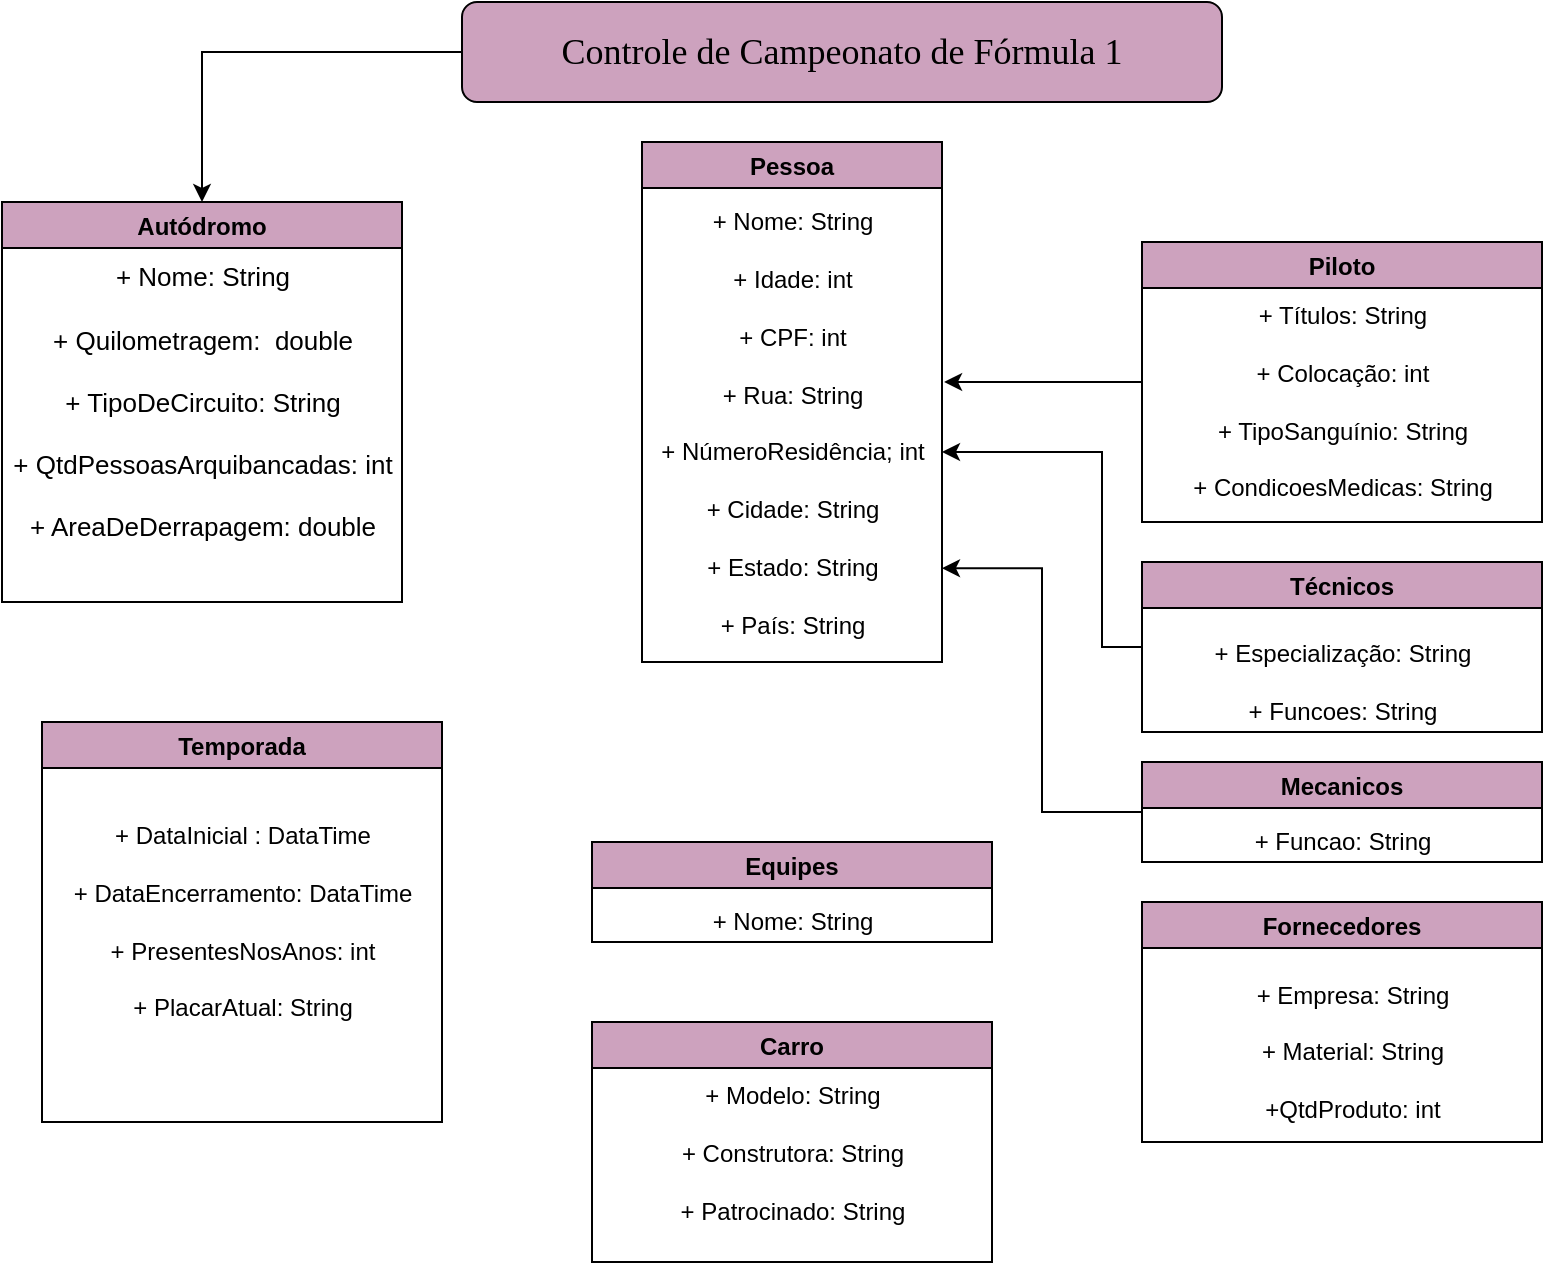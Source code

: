 <mxfile version="13.9.9" type="github">
  <diagram id="v_OnPcMUxKcqbrQeODKX" name="Page-1">
    <mxGraphModel dx="798" dy="492" grid="1" gridSize="10" guides="1" tooltips="1" connect="1" arrows="1" fold="1" page="1" pageScale="1" pageWidth="827" pageHeight="1169" math="0" shadow="0">
      <root>
        <mxCell id="0" />
        <mxCell id="1" parent="0" />
        <mxCell id="wzeUZaDkVCDDPzkDgoVB-8" style="edgeStyle=orthogonalEdgeStyle;rounded=0;orthogonalLoop=1;jettySize=auto;html=1;entryX=0.5;entryY=0;entryDx=0;entryDy=0;" parent="1" source="wzeUZaDkVCDDPzkDgoVB-2" target="wzeUZaDkVCDDPzkDgoVB-4" edge="1">
          <mxGeometry relative="1" as="geometry" />
        </mxCell>
        <mxCell id="wzeUZaDkVCDDPzkDgoVB-2" value="&lt;h2&gt;&lt;font face=&quot;Garamond&quot;&gt;&lt;span style=&quot;font-weight: normal&quot;&gt;Controle de Campeonato de Fórmula 1&lt;/span&gt;&lt;/font&gt;&lt;/h2&gt;" style="rounded=1;whiteSpace=wrap;html=1;fillColor=#CDA2BE;" parent="1" vertex="1">
          <mxGeometry x="270" y="60" width="380" height="50" as="geometry" />
        </mxCell>
        <mxCell id="wzeUZaDkVCDDPzkDgoVB-4" value="Autódromo" style="swimlane;fillColor=#CDA2BE;" parent="1" vertex="1">
          <mxGeometry x="40" y="160" width="200" height="200" as="geometry" />
        </mxCell>
        <mxCell id="wzeUZaDkVCDDPzkDgoVB-6" value="&lt;div style=&quot;font-size: 13px&quot;&gt;&lt;font style=&quot;font-size: 13px&quot;&gt;+ Nome: String&lt;br&gt;&lt;/font&gt;&lt;/div&gt;&lt;div style=&quot;font-size: 13px&quot;&gt;&lt;font style=&quot;font-size: 13px&quot;&gt;&lt;br&gt;&lt;/font&gt;&lt;/div&gt;&lt;div style=&quot;font-size: 13px&quot;&gt;&lt;font style=&quot;font-size: 13px&quot;&gt;+ Quilometragem:&amp;nbsp; double&lt;/font&gt;&lt;/div&gt;&lt;div style=&quot;font-size: 13px&quot;&gt;&lt;font style=&quot;font-size: 13px&quot;&gt;&lt;br&gt;&lt;/font&gt;&lt;/div&gt;&lt;div style=&quot;font-size: 13px&quot;&gt;&lt;font style=&quot;font-size: 13px&quot;&gt;+ TipoDeCircuito: String&lt;/font&gt;&lt;/div&gt;&lt;div style=&quot;font-size: 13px&quot;&gt;&lt;font style=&quot;font-size: 13px&quot;&gt;&lt;br&gt;&lt;/font&gt;&lt;/div&gt;&lt;div style=&quot;font-size: 13px&quot;&gt;&lt;font style=&quot;font-size: 13px&quot;&gt;+ QtdPessoasArquibancadas: int&lt;/font&gt;&lt;/div&gt;&lt;div style=&quot;font-size: 13px&quot;&gt;&lt;font style=&quot;font-size: 13px&quot;&gt;&lt;br&gt;&lt;/font&gt;&lt;/div&gt;&lt;div style=&quot;font-size: 13px&quot;&gt;&lt;font style=&quot;font-size: 13px&quot;&gt;+ AreaDeDerrapagem: double&lt;br&gt;&lt;/font&gt;&lt;/div&gt;" style="text;html=1;align=center;verticalAlign=middle;resizable=0;points=[];autosize=1;" parent="wzeUZaDkVCDDPzkDgoVB-4" vertex="1">
          <mxGeometry y="35" width="200" height="130" as="geometry" />
        </mxCell>
        <mxCell id="wzeUZaDkVCDDPzkDgoVB-9" value="Temporada" style="swimlane;fillColor=#CDA2BE;" parent="1" vertex="1">
          <mxGeometry x="60" y="420" width="200" height="200" as="geometry" />
        </mxCell>
        <mxCell id="wzeUZaDkVCDDPzkDgoVB-10" value="&lt;div&gt;+ DataInicial : DataTime&lt;/div&gt;&lt;div&gt;&lt;br&gt;&lt;/div&gt;&lt;div&gt;+ DataEncerramento: DataTime&lt;/div&gt;&lt;div&gt;&lt;br&gt;&lt;/div&gt;&lt;div&gt;+ PresentesNosAnos: int&lt;/div&gt;&lt;div&gt;&lt;br&gt;&lt;/div&gt;&lt;div&gt;+ PlacarAtual: String&lt;br&gt;&lt;/div&gt;" style="text;html=1;align=center;verticalAlign=middle;resizable=0;points=[];autosize=1;" parent="wzeUZaDkVCDDPzkDgoVB-9" vertex="1">
          <mxGeometry x="10" y="50" width="180" height="100" as="geometry" />
        </mxCell>
        <mxCell id="tKAzST4WF3AaA8PG3MqN-1" style="edgeStyle=orthogonalEdgeStyle;rounded=0;orthogonalLoop=1;jettySize=auto;html=1;entryX=1.007;entryY=0.354;entryDx=0;entryDy=0;entryPerimeter=0;" edge="1" parent="1" source="wzeUZaDkVCDDPzkDgoVB-11" target="wzeUZaDkVCDDPzkDgoVB-14">
          <mxGeometry relative="1" as="geometry" />
        </mxCell>
        <mxCell id="wzeUZaDkVCDDPzkDgoVB-11" value="Piloto" style="swimlane;fillColor=#CDA2BE;" parent="1" vertex="1">
          <mxGeometry x="610" y="180" width="200" height="140" as="geometry" />
        </mxCell>
        <mxCell id="wzeUZaDkVCDDPzkDgoVB-18" value="&lt;div&gt;+ Títulos: String&lt;/div&gt;&lt;div&gt;&lt;br&gt;&lt;/div&gt;&lt;div&gt;+ Colocação: int&lt;/div&gt;&lt;div&gt;&lt;br&gt;&lt;/div&gt;&lt;div&gt;+ TipoSanguínio: String&lt;/div&gt;&lt;div&gt;&lt;br&gt;&lt;/div&gt;&lt;div&gt;+ CondicoesMedicas: String&lt;br&gt;&lt;/div&gt;" style="text;html=1;align=center;verticalAlign=middle;resizable=0;points=[];autosize=1;" parent="wzeUZaDkVCDDPzkDgoVB-11" vertex="1">
          <mxGeometry x="15" y="30" width="170" height="100" as="geometry" />
        </mxCell>
        <mxCell id="wzeUZaDkVCDDPzkDgoVB-13" value="Pessoa" style="swimlane;fillColor=#CDA2BE;" parent="1" vertex="1">
          <mxGeometry x="360" y="130" width="150" height="260" as="geometry" />
        </mxCell>
        <mxCell id="wzeUZaDkVCDDPzkDgoVB-14" value="&lt;div&gt;+ Nome: String&lt;/div&gt;&lt;div&gt;&lt;br&gt;&lt;/div&gt;&lt;div&gt;+ Idade: int&lt;/div&gt;&lt;div&gt;&lt;br&gt;&lt;/div&gt;&lt;div&gt;+ CPF: int&lt;/div&gt;&lt;div&gt;&lt;br&gt;&lt;/div&gt;&lt;div&gt;+ Rua: String&lt;/div&gt;&lt;div&gt;&lt;br&gt;&lt;/div&gt;&lt;div&gt;+ NúmeroResidência; int&lt;/div&gt;&lt;div&gt;&lt;br&gt;&lt;/div&gt;&lt;div&gt;+ Cidade: String&lt;/div&gt;&lt;div&gt;&lt;br&gt;&lt;/div&gt;&lt;div&gt;+ Estado: String&lt;/div&gt;&lt;div&gt;&lt;br&gt;&lt;/div&gt;&lt;div&gt;+ País: String&lt;br&gt;&lt;/div&gt;&lt;div&gt;&lt;br&gt;&lt;/div&gt;&lt;div&gt;&lt;br&gt;&lt;/div&gt;" style="text;html=1;align=center;verticalAlign=middle;resizable=0;points=[];autosize=1;" parent="wzeUZaDkVCDDPzkDgoVB-13" vertex="1">
          <mxGeometry y="35" width="150" height="240" as="geometry" />
        </mxCell>
        <mxCell id="wzeUZaDkVCDDPzkDgoVB-25" style="edgeStyle=orthogonalEdgeStyle;rounded=0;orthogonalLoop=1;jettySize=auto;html=1;exitX=0;exitY=0.5;exitDx=0;exitDy=0;" parent="1" source="wzeUZaDkVCDDPzkDgoVB-19" target="wzeUZaDkVCDDPzkDgoVB-14" edge="1">
          <mxGeometry relative="1" as="geometry">
            <Array as="points">
              <mxPoint x="590" y="383" />
              <mxPoint x="590" y="285" />
            </Array>
          </mxGeometry>
        </mxCell>
        <mxCell id="wzeUZaDkVCDDPzkDgoVB-19" value="Técnicos" style="swimlane;fillColor=#CDA2BE;" parent="1" vertex="1">
          <mxGeometry x="610" y="340" width="200" height="85" as="geometry" />
        </mxCell>
        <mxCell id="wzeUZaDkVCDDPzkDgoVB-20" value="&lt;div&gt;+ Especialização: String&lt;br&gt;&lt;/div&gt;&lt;div&gt;&lt;br&gt;&lt;/div&gt;&lt;div&gt;+ Funcoes: String&lt;br&gt;&lt;/div&gt;" style="text;html=1;align=center;verticalAlign=middle;resizable=0;points=[];autosize=1;" parent="wzeUZaDkVCDDPzkDgoVB-19" vertex="1">
          <mxGeometry x="30" y="35" width="140" height="50" as="geometry" />
        </mxCell>
        <mxCell id="wzeUZaDkVCDDPzkDgoVB-24" style="edgeStyle=orthogonalEdgeStyle;rounded=0;orthogonalLoop=1;jettySize=auto;html=1;entryX=1;entryY=0.742;entryDx=0;entryDy=0;entryPerimeter=0;" parent="1" source="wzeUZaDkVCDDPzkDgoVB-21" target="wzeUZaDkVCDDPzkDgoVB-14" edge="1">
          <mxGeometry relative="1" as="geometry" />
        </mxCell>
        <mxCell id="wzeUZaDkVCDDPzkDgoVB-21" value="Mecanicos" style="swimlane;fillColor=#CDA2BE;" parent="1" vertex="1">
          <mxGeometry x="610" y="440" width="200" height="50" as="geometry" />
        </mxCell>
        <mxCell id="wzeUZaDkVCDDPzkDgoVB-22" value="&lt;div&gt;+ Funcao: String&lt;br&gt;&lt;/div&gt;" style="text;html=1;align=center;verticalAlign=middle;resizable=0;points=[];autosize=1;" parent="wzeUZaDkVCDDPzkDgoVB-21" vertex="1">
          <mxGeometry x="50" y="30" width="100" height="20" as="geometry" />
        </mxCell>
        <mxCell id="tKAzST4WF3AaA8PG3MqN-2" value="Equipes" style="swimlane;fillColor=#CDA2BE;" vertex="1" parent="1">
          <mxGeometry x="335" y="480" width="200" height="50" as="geometry" />
        </mxCell>
        <mxCell id="tKAzST4WF3AaA8PG3MqN-3" value="+ Nome: String" style="text;html=1;align=center;verticalAlign=middle;resizable=0;points=[];autosize=1;" vertex="1" parent="tKAzST4WF3AaA8PG3MqN-2">
          <mxGeometry x="50" y="30" width="100" height="20" as="geometry" />
        </mxCell>
        <mxCell id="tKAzST4WF3AaA8PG3MqN-6" value="Fornecedores" style="swimlane;fillColor=#CDA2BE;" vertex="1" parent="1">
          <mxGeometry x="610" y="510" width="200" height="120" as="geometry" />
        </mxCell>
        <mxCell id="tKAzST4WF3AaA8PG3MqN-7" value="&lt;div&gt;+ Empresa: String&lt;/div&gt;&lt;div&gt;&lt;br&gt;&lt;/div&gt;&lt;div&gt;+ Material: String&lt;/div&gt;&lt;div&gt;&lt;br&gt;&lt;/div&gt;&lt;div&gt;+QtdProduto: int&lt;br&gt;&lt;/div&gt;" style="text;html=1;align=center;verticalAlign=middle;resizable=0;points=[];autosize=1;" vertex="1" parent="tKAzST4WF3AaA8PG3MqN-6">
          <mxGeometry x="50" y="35" width="110" height="80" as="geometry" />
        </mxCell>
        <mxCell id="tKAzST4WF3AaA8PG3MqN-8" value="Carro" style="swimlane;fillColor=#CDA2BE;" vertex="1" parent="1">
          <mxGeometry x="335" y="570" width="200" height="120" as="geometry" />
        </mxCell>
        <mxCell id="tKAzST4WF3AaA8PG3MqN-9" value="&lt;div&gt;+ Modelo: String&lt;/div&gt;&lt;div&gt;&lt;br&gt;&lt;/div&gt;&lt;div&gt;+ Construtora: String&lt;/div&gt;&lt;div&gt;&lt;br&gt;&lt;/div&gt;&lt;div&gt;+ Patrocinado: String&lt;/div&gt;&lt;div&gt;&lt;br&gt;&lt;/div&gt;&lt;div&gt;&lt;br&gt;&lt;/div&gt;" style="text;html=1;align=center;verticalAlign=middle;resizable=0;points=[];autosize=1;" vertex="1" parent="tKAzST4WF3AaA8PG3MqN-8">
          <mxGeometry x="35" y="30" width="130" height="100" as="geometry" />
        </mxCell>
      </root>
    </mxGraphModel>
  </diagram>
</mxfile>
